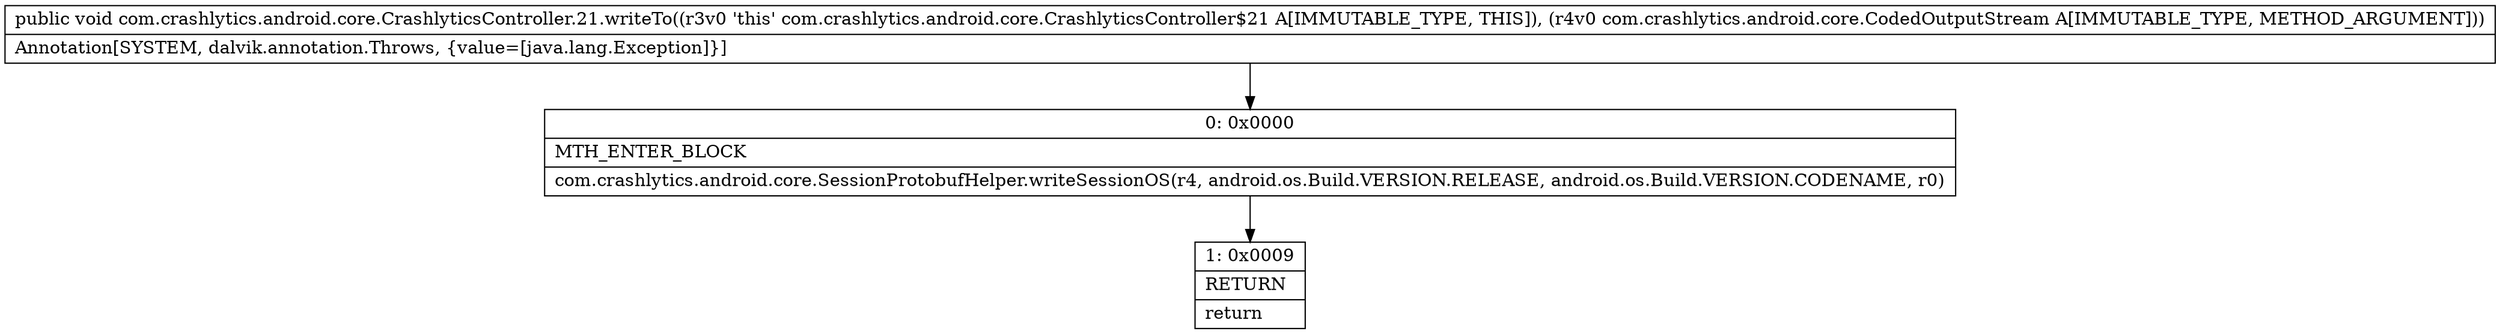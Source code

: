 digraph "CFG forcom.crashlytics.android.core.CrashlyticsController.21.writeTo(Lcom\/crashlytics\/android\/core\/CodedOutputStream;)V" {
Node_0 [shape=record,label="{0\:\ 0x0000|MTH_ENTER_BLOCK\l|com.crashlytics.android.core.SessionProtobufHelper.writeSessionOS(r4, android.os.Build.VERSION.RELEASE, android.os.Build.VERSION.CODENAME, r0)\l}"];
Node_1 [shape=record,label="{1\:\ 0x0009|RETURN\l|return\l}"];
MethodNode[shape=record,label="{public void com.crashlytics.android.core.CrashlyticsController.21.writeTo((r3v0 'this' com.crashlytics.android.core.CrashlyticsController$21 A[IMMUTABLE_TYPE, THIS]), (r4v0 com.crashlytics.android.core.CodedOutputStream A[IMMUTABLE_TYPE, METHOD_ARGUMENT]))  | Annotation[SYSTEM, dalvik.annotation.Throws, \{value=[java.lang.Exception]\}]\l}"];
MethodNode -> Node_0;
Node_0 -> Node_1;
}


